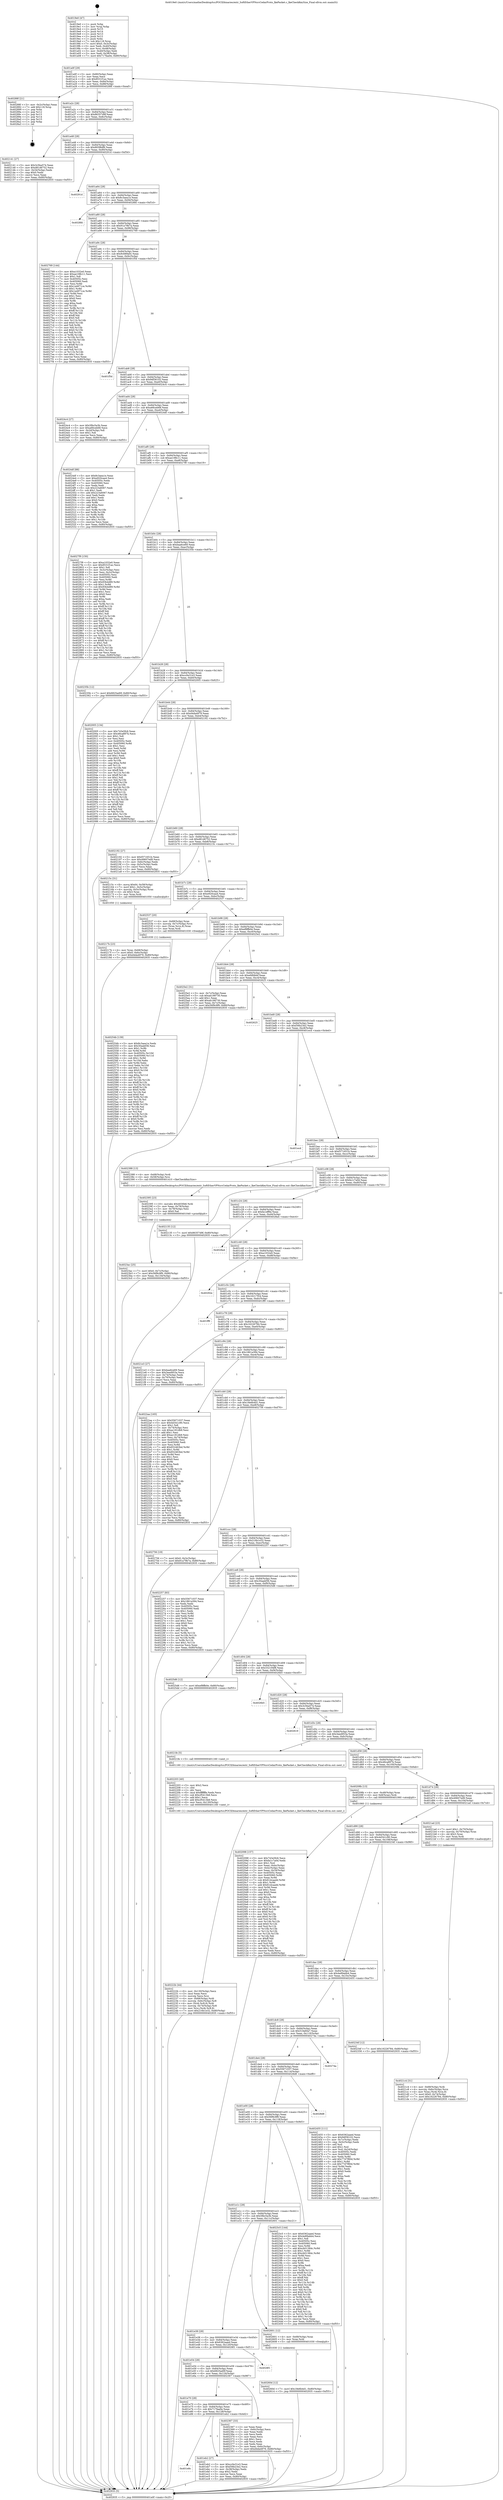 digraph "0x4019e0" {
  label = "0x4019e0 (/mnt/c/Users/mathe/Desktop/tcc/POCII/binaries/extr_SoftEtherVPNsrcCedarProto_IkePacket.c_IkeCheckKeySize_Final-ollvm.out::main(0))"
  labelloc = "t"
  node[shape=record]

  Entry [label="",width=0.3,height=0.3,shape=circle,fillcolor=black,style=filled]
  "0x401a0f" [label="{
     0x401a0f [29]\l
     | [instrs]\l
     &nbsp;&nbsp;0x401a0f \<+3\>: mov -0x80(%rbp),%eax\l
     &nbsp;&nbsp;0x401a12 \<+2\>: mov %eax,%ecx\l
     &nbsp;&nbsp;0x401a14 \<+6\>: sub $0x8531f1ac,%ecx\l
     &nbsp;&nbsp;0x401a1a \<+6\>: mov %eax,-0x84(%rbp)\l
     &nbsp;&nbsp;0x401a20 \<+6\>: mov %ecx,-0x88(%rbp)\l
     &nbsp;&nbsp;0x401a26 \<+6\>: je 000000000040288f \<main+0xeaf\>\l
  }"]
  "0x40288f" [label="{
     0x40288f [21]\l
     | [instrs]\l
     &nbsp;&nbsp;0x40288f \<+3\>: mov -0x2c(%rbp),%eax\l
     &nbsp;&nbsp;0x402892 \<+7\>: add $0x118,%rsp\l
     &nbsp;&nbsp;0x402899 \<+1\>: pop %rbx\l
     &nbsp;&nbsp;0x40289a \<+2\>: pop %r12\l
     &nbsp;&nbsp;0x40289c \<+2\>: pop %r13\l
     &nbsp;&nbsp;0x40289e \<+2\>: pop %r14\l
     &nbsp;&nbsp;0x4028a0 \<+2\>: pop %r15\l
     &nbsp;&nbsp;0x4028a2 \<+1\>: pop %rbp\l
     &nbsp;&nbsp;0x4028a3 \<+1\>: ret\l
  }"]
  "0x401a2c" [label="{
     0x401a2c [28]\l
     | [instrs]\l
     &nbsp;&nbsp;0x401a2c \<+5\>: jmp 0000000000401a31 \<main+0x51\>\l
     &nbsp;&nbsp;0x401a31 \<+6\>: mov -0x84(%rbp),%eax\l
     &nbsp;&nbsp;0x401a37 \<+5\>: sub $0x86357d9f,%eax\l
     &nbsp;&nbsp;0x401a3c \<+6\>: mov %eax,-0x8c(%rbp)\l
     &nbsp;&nbsp;0x401a42 \<+6\>: je 0000000000402141 \<main+0x761\>\l
  }"]
  Exit [label="",width=0.3,height=0.3,shape=circle,fillcolor=black,style=filled,peripheries=2]
  "0x402141" [label="{
     0x402141 [27]\l
     | [instrs]\l
     &nbsp;&nbsp;0x402141 \<+5\>: mov $0x3c5ba574,%eax\l
     &nbsp;&nbsp;0x402146 \<+5\>: mov $0xd81d6752,%ecx\l
     &nbsp;&nbsp;0x40214b \<+3\>: mov -0x34(%rbp),%edx\l
     &nbsp;&nbsp;0x40214e \<+3\>: cmp $0x0,%edx\l
     &nbsp;&nbsp;0x402151 \<+3\>: cmove %ecx,%eax\l
     &nbsp;&nbsp;0x402154 \<+3\>: mov %eax,-0x80(%rbp)\l
     &nbsp;&nbsp;0x402157 \<+5\>: jmp 0000000000402935 \<main+0xf55\>\l
  }"]
  "0x401a48" [label="{
     0x401a48 [28]\l
     | [instrs]\l
     &nbsp;&nbsp;0x401a48 \<+5\>: jmp 0000000000401a4d \<main+0x6d\>\l
     &nbsp;&nbsp;0x401a4d \<+6\>: mov -0x84(%rbp),%eax\l
     &nbsp;&nbsp;0x401a53 \<+5\>: sub $0x893f8df6,%eax\l
     &nbsp;&nbsp;0x401a58 \<+6\>: mov %eax,-0x90(%rbp)\l
     &nbsp;&nbsp;0x401a5e \<+6\>: je 000000000040291d \<main+0xf3d\>\l
  }"]
  "0x40260d" [label="{
     0x40260d [12]\l
     | [instrs]\l
     &nbsp;&nbsp;0x40260d \<+7\>: movl $0x18e6b4d1,-0x80(%rbp)\l
     &nbsp;&nbsp;0x402614 \<+5\>: jmp 0000000000402935 \<main+0xf55\>\l
  }"]
  "0x40291d" [label="{
     0x40291d\l
  }", style=dashed]
  "0x401a64" [label="{
     0x401a64 [28]\l
     | [instrs]\l
     &nbsp;&nbsp;0x401a64 \<+5\>: jmp 0000000000401a69 \<main+0x89\>\l
     &nbsp;&nbsp;0x401a69 \<+6\>: mov -0x84(%rbp),%eax\l
     &nbsp;&nbsp;0x401a6f \<+5\>: sub $0x8c3aea1e,%eax\l
     &nbsp;&nbsp;0x401a74 \<+6\>: mov %eax,-0x94(%rbp)\l
     &nbsp;&nbsp;0x401a7a \<+6\>: je 00000000004028fd \<main+0xf1d\>\l
  }"]
  "0x40254b" [label="{
     0x40254b [139]\l
     | [instrs]\l
     &nbsp;&nbsp;0x40254b \<+5\>: mov $0x8c3aea1e,%edx\l
     &nbsp;&nbsp;0x402550 \<+5\>: mov $0x30aabf36,%esi\l
     &nbsp;&nbsp;0x402555 \<+3\>: mov $0x1,%r8b\l
     &nbsp;&nbsp;0x402558 \<+3\>: xor %r9d,%r9d\l
     &nbsp;&nbsp;0x40255b \<+8\>: mov 0x40505c,%r10d\l
     &nbsp;&nbsp;0x402563 \<+8\>: mov 0x405060,%r11d\l
     &nbsp;&nbsp;0x40256b \<+4\>: sub $0x1,%r9d\l
     &nbsp;&nbsp;0x40256f \<+3\>: mov %r10d,%ebx\l
     &nbsp;&nbsp;0x402572 \<+3\>: add %r9d,%ebx\l
     &nbsp;&nbsp;0x402575 \<+4\>: imul %ebx,%r10d\l
     &nbsp;&nbsp;0x402579 \<+4\>: and $0x1,%r10d\l
     &nbsp;&nbsp;0x40257d \<+4\>: cmp $0x0,%r10d\l
     &nbsp;&nbsp;0x402581 \<+4\>: sete %r14b\l
     &nbsp;&nbsp;0x402585 \<+4\>: cmp $0xa,%r11d\l
     &nbsp;&nbsp;0x402589 \<+4\>: setl %r15b\l
     &nbsp;&nbsp;0x40258d \<+3\>: mov %r14b,%r12b\l
     &nbsp;&nbsp;0x402590 \<+4\>: xor $0xff,%r12b\l
     &nbsp;&nbsp;0x402594 \<+3\>: mov %r15b,%r13b\l
     &nbsp;&nbsp;0x402597 \<+4\>: xor $0xff,%r13b\l
     &nbsp;&nbsp;0x40259b \<+4\>: xor $0x0,%r8b\l
     &nbsp;&nbsp;0x40259f \<+3\>: mov %r12b,%al\l
     &nbsp;&nbsp;0x4025a2 \<+2\>: and $0x0,%al\l
     &nbsp;&nbsp;0x4025a4 \<+3\>: and %r8b,%r14b\l
     &nbsp;&nbsp;0x4025a7 \<+3\>: mov %r13b,%cl\l
     &nbsp;&nbsp;0x4025aa \<+3\>: and $0x0,%cl\l
     &nbsp;&nbsp;0x4025ad \<+3\>: and %r8b,%r15b\l
     &nbsp;&nbsp;0x4025b0 \<+3\>: or %r14b,%al\l
     &nbsp;&nbsp;0x4025b3 \<+3\>: or %r15b,%cl\l
     &nbsp;&nbsp;0x4025b6 \<+2\>: xor %cl,%al\l
     &nbsp;&nbsp;0x4025b8 \<+3\>: or %r13b,%r12b\l
     &nbsp;&nbsp;0x4025bb \<+4\>: xor $0xff,%r12b\l
     &nbsp;&nbsp;0x4025bf \<+4\>: or $0x0,%r8b\l
     &nbsp;&nbsp;0x4025c3 \<+3\>: and %r8b,%r12b\l
     &nbsp;&nbsp;0x4025c6 \<+3\>: or %r12b,%al\l
     &nbsp;&nbsp;0x4025c9 \<+2\>: test $0x1,%al\l
     &nbsp;&nbsp;0x4025cb \<+3\>: cmovne %esi,%edx\l
     &nbsp;&nbsp;0x4025ce \<+3\>: mov %edx,-0x80(%rbp)\l
     &nbsp;&nbsp;0x4025d1 \<+5\>: jmp 0000000000402935 \<main+0xf55\>\l
  }"]
  "0x4028fd" [label="{
     0x4028fd\l
  }", style=dashed]
  "0x401a80" [label="{
     0x401a80 [28]\l
     | [instrs]\l
     &nbsp;&nbsp;0x401a80 \<+5\>: jmp 0000000000401a85 \<main+0xa5\>\l
     &nbsp;&nbsp;0x401a85 \<+6\>: mov -0x84(%rbp),%eax\l
     &nbsp;&nbsp;0x401a8b \<+5\>: sub $0x91a79b7a,%eax\l
     &nbsp;&nbsp;0x401a90 \<+6\>: mov %eax,-0x98(%rbp)\l
     &nbsp;&nbsp;0x401a96 \<+6\>: je 0000000000402769 \<main+0xd89\>\l
  }"]
  "0x4023ac" [label="{
     0x4023ac [25]\l
     | [instrs]\l
     &nbsp;&nbsp;0x4023ac \<+7\>: movl $0x0,-0x7c(%rbp)\l
     &nbsp;&nbsp;0x4023b3 \<+7\>: movl $0x56f9c9f9,-0x80(%rbp)\l
     &nbsp;&nbsp;0x4023ba \<+6\>: mov %eax,-0x134(%rbp)\l
     &nbsp;&nbsp;0x4023c0 \<+5\>: jmp 0000000000402935 \<main+0xf55\>\l
  }"]
  "0x402769" [label="{
     0x402769 [144]\l
     | [instrs]\l
     &nbsp;&nbsp;0x402769 \<+5\>: mov $0xa1032e0,%eax\l
     &nbsp;&nbsp;0x40276e \<+5\>: mov $0xae198c11,%ecx\l
     &nbsp;&nbsp;0x402773 \<+2\>: mov $0x1,%dl\l
     &nbsp;&nbsp;0x402775 \<+7\>: mov 0x40505c,%esi\l
     &nbsp;&nbsp;0x40277c \<+7\>: mov 0x405060,%edi\l
     &nbsp;&nbsp;0x402783 \<+3\>: mov %esi,%r8d\l
     &nbsp;&nbsp;0x402786 \<+7\>: sub $0x1a4971ce,%r8d\l
     &nbsp;&nbsp;0x40278d \<+4\>: sub $0x1,%r8d\l
     &nbsp;&nbsp;0x402791 \<+7\>: add $0x1a4971ce,%r8d\l
     &nbsp;&nbsp;0x402798 \<+4\>: imul %r8d,%esi\l
     &nbsp;&nbsp;0x40279c \<+3\>: and $0x1,%esi\l
     &nbsp;&nbsp;0x40279f \<+3\>: cmp $0x0,%esi\l
     &nbsp;&nbsp;0x4027a2 \<+4\>: sete %r9b\l
     &nbsp;&nbsp;0x4027a6 \<+3\>: cmp $0xa,%edi\l
     &nbsp;&nbsp;0x4027a9 \<+4\>: setl %r10b\l
     &nbsp;&nbsp;0x4027ad \<+3\>: mov %r9b,%r11b\l
     &nbsp;&nbsp;0x4027b0 \<+4\>: xor $0xff,%r11b\l
     &nbsp;&nbsp;0x4027b4 \<+3\>: mov %r10b,%bl\l
     &nbsp;&nbsp;0x4027b7 \<+3\>: xor $0xff,%bl\l
     &nbsp;&nbsp;0x4027ba \<+3\>: xor $0x0,%dl\l
     &nbsp;&nbsp;0x4027bd \<+3\>: mov %r11b,%r14b\l
     &nbsp;&nbsp;0x4027c0 \<+4\>: and $0x0,%r14b\l
     &nbsp;&nbsp;0x4027c4 \<+3\>: and %dl,%r9b\l
     &nbsp;&nbsp;0x4027c7 \<+3\>: mov %bl,%r15b\l
     &nbsp;&nbsp;0x4027ca \<+4\>: and $0x0,%r15b\l
     &nbsp;&nbsp;0x4027ce \<+3\>: and %dl,%r10b\l
     &nbsp;&nbsp;0x4027d1 \<+3\>: or %r9b,%r14b\l
     &nbsp;&nbsp;0x4027d4 \<+3\>: or %r10b,%r15b\l
     &nbsp;&nbsp;0x4027d7 \<+3\>: xor %r15b,%r14b\l
     &nbsp;&nbsp;0x4027da \<+3\>: or %bl,%r11b\l
     &nbsp;&nbsp;0x4027dd \<+4\>: xor $0xff,%r11b\l
     &nbsp;&nbsp;0x4027e1 \<+3\>: or $0x0,%dl\l
     &nbsp;&nbsp;0x4027e4 \<+3\>: and %dl,%r11b\l
     &nbsp;&nbsp;0x4027e7 \<+3\>: or %r11b,%r14b\l
     &nbsp;&nbsp;0x4027ea \<+4\>: test $0x1,%r14b\l
     &nbsp;&nbsp;0x4027ee \<+3\>: cmovne %ecx,%eax\l
     &nbsp;&nbsp;0x4027f1 \<+3\>: mov %eax,-0x80(%rbp)\l
     &nbsp;&nbsp;0x4027f4 \<+5\>: jmp 0000000000402935 \<main+0xf55\>\l
  }"]
  "0x401a9c" [label="{
     0x401a9c [28]\l
     | [instrs]\l
     &nbsp;&nbsp;0x401a9c \<+5\>: jmp 0000000000401aa1 \<main+0xc1\>\l
     &nbsp;&nbsp;0x401aa1 \<+6\>: mov -0x84(%rbp),%eax\l
     &nbsp;&nbsp;0x401aa7 \<+5\>: sub $0x9c689a0c,%eax\l
     &nbsp;&nbsp;0x401aac \<+6\>: mov %eax,-0x9c(%rbp)\l
     &nbsp;&nbsp;0x401ab2 \<+6\>: je 0000000000401f5d \<main+0x57d\>\l
  }"]
  "0x402395" [label="{
     0x402395 [23]\l
     | [instrs]\l
     &nbsp;&nbsp;0x402395 \<+10\>: movabs $0x4030b6,%rdi\l
     &nbsp;&nbsp;0x40239f \<+3\>: mov %eax,-0x78(%rbp)\l
     &nbsp;&nbsp;0x4023a2 \<+3\>: mov -0x78(%rbp),%esi\l
     &nbsp;&nbsp;0x4023a5 \<+2\>: mov $0x0,%al\l
     &nbsp;&nbsp;0x4023a7 \<+5\>: call 0000000000401040 \<printf@plt\>\l
     | [calls]\l
     &nbsp;&nbsp;0x401040 \{1\} (unknown)\l
  }"]
  "0x401f5d" [label="{
     0x401f5d\l
  }", style=dashed]
  "0x401ab8" [label="{
     0x401ab8 [28]\l
     | [instrs]\l
     &nbsp;&nbsp;0x401ab8 \<+5\>: jmp 0000000000401abd \<main+0xdd\>\l
     &nbsp;&nbsp;0x401abd \<+6\>: mov -0x84(%rbp),%eax\l
     &nbsp;&nbsp;0x401ac3 \<+5\>: sub $0x9df36102,%eax\l
     &nbsp;&nbsp;0x401ac8 \<+6\>: mov %eax,-0xa0(%rbp)\l
     &nbsp;&nbsp;0x401ace \<+6\>: je 00000000004024c4 \<main+0xae4\>\l
  }"]
  "0x40222b" [label="{
     0x40222b [44]\l
     | [instrs]\l
     &nbsp;&nbsp;0x40222b \<+6\>: mov -0x130(%rbp),%ecx\l
     &nbsp;&nbsp;0x402231 \<+3\>: imul %eax,%ecx\l
     &nbsp;&nbsp;0x402234 \<+3\>: movslq %ecx,%rsi\l
     &nbsp;&nbsp;0x402237 \<+4\>: mov -0x68(%rbp),%rdi\l
     &nbsp;&nbsp;0x40223b \<+4\>: movslq -0x6c(%rbp),%r8\l
     &nbsp;&nbsp;0x40223f \<+4\>: mov (%rdi,%r8,8),%rdi\l
     &nbsp;&nbsp;0x402243 \<+4\>: movslq -0x74(%rbp),%r8\l
     &nbsp;&nbsp;0x402247 \<+4\>: mov %rsi,(%rdi,%r8,8)\l
     &nbsp;&nbsp;0x40224b \<+7\>: movl $0x216b1e32,-0x80(%rbp)\l
     &nbsp;&nbsp;0x402252 \<+5\>: jmp 0000000000402935 \<main+0xf55\>\l
  }"]
  "0x4024c4" [label="{
     0x4024c4 [27]\l
     | [instrs]\l
     &nbsp;&nbsp;0x4024c4 \<+5\>: mov $0x5fbc5a3b,%eax\l
     &nbsp;&nbsp;0x4024c9 \<+5\>: mov $0xa66ceb68,%ecx\l
     &nbsp;&nbsp;0x4024ce \<+3\>: mov -0x2d(%rbp),%dl\l
     &nbsp;&nbsp;0x4024d1 \<+3\>: test $0x1,%dl\l
     &nbsp;&nbsp;0x4024d4 \<+3\>: cmovne %ecx,%eax\l
     &nbsp;&nbsp;0x4024d7 \<+3\>: mov %eax,-0x80(%rbp)\l
     &nbsp;&nbsp;0x4024da \<+5\>: jmp 0000000000402935 \<main+0xf55\>\l
  }"]
  "0x401ad4" [label="{
     0x401ad4 [28]\l
     | [instrs]\l
     &nbsp;&nbsp;0x401ad4 \<+5\>: jmp 0000000000401ad9 \<main+0xf9\>\l
     &nbsp;&nbsp;0x401ad9 \<+6\>: mov -0x84(%rbp),%eax\l
     &nbsp;&nbsp;0x401adf \<+5\>: sub $0xa66ceb68,%eax\l
     &nbsp;&nbsp;0x401ae4 \<+6\>: mov %eax,-0xa4(%rbp)\l
     &nbsp;&nbsp;0x401aea \<+6\>: je 00000000004024df \<main+0xaff\>\l
  }"]
  "0x402203" [label="{
     0x402203 [40]\l
     | [instrs]\l
     &nbsp;&nbsp;0x402203 \<+5\>: mov $0x2,%ecx\l
     &nbsp;&nbsp;0x402208 \<+1\>: cltd\l
     &nbsp;&nbsp;0x402209 \<+2\>: idiv %ecx\l
     &nbsp;&nbsp;0x40220b \<+6\>: imul $0xfffffffe,%edx,%ecx\l
     &nbsp;&nbsp;0x402211 \<+6\>: sub $0xcf5413b8,%ecx\l
     &nbsp;&nbsp;0x402217 \<+3\>: add $0x1,%ecx\l
     &nbsp;&nbsp;0x40221a \<+6\>: add $0xcf5413b8,%ecx\l
     &nbsp;&nbsp;0x402220 \<+6\>: mov %ecx,-0x130(%rbp)\l
     &nbsp;&nbsp;0x402226 \<+5\>: call 0000000000401160 \<next_i\>\l
     | [calls]\l
     &nbsp;&nbsp;0x401160 \{1\} (/mnt/c/Users/mathe/Desktop/tcc/POCII/binaries/extr_SoftEtherVPNsrcCedarProto_IkePacket.c_IkeCheckKeySize_Final-ollvm.out::next_i)\l
  }"]
  "0x4024df" [label="{
     0x4024df [88]\l
     | [instrs]\l
     &nbsp;&nbsp;0x4024df \<+5\>: mov $0x8c3aea1e,%eax\l
     &nbsp;&nbsp;0x4024e4 \<+5\>: mov $0xe920caa4,%ecx\l
     &nbsp;&nbsp;0x4024e9 \<+7\>: mov 0x40505c,%edx\l
     &nbsp;&nbsp;0x4024f0 \<+7\>: mov 0x405060,%esi\l
     &nbsp;&nbsp;0x4024f7 \<+2\>: mov %edx,%edi\l
     &nbsp;&nbsp;0x4024f9 \<+6\>: sub $0x223a6067,%edi\l
     &nbsp;&nbsp;0x4024ff \<+3\>: sub $0x1,%edi\l
     &nbsp;&nbsp;0x402502 \<+6\>: add $0x223a6067,%edi\l
     &nbsp;&nbsp;0x402508 \<+3\>: imul %edi,%edx\l
     &nbsp;&nbsp;0x40250b \<+3\>: and $0x1,%edx\l
     &nbsp;&nbsp;0x40250e \<+3\>: cmp $0x0,%edx\l
     &nbsp;&nbsp;0x402511 \<+4\>: sete %r8b\l
     &nbsp;&nbsp;0x402515 \<+3\>: cmp $0xa,%esi\l
     &nbsp;&nbsp;0x402518 \<+4\>: setl %r9b\l
     &nbsp;&nbsp;0x40251c \<+3\>: mov %r8b,%r10b\l
     &nbsp;&nbsp;0x40251f \<+3\>: and %r9b,%r10b\l
     &nbsp;&nbsp;0x402522 \<+3\>: xor %r9b,%r8b\l
     &nbsp;&nbsp;0x402525 \<+3\>: or %r8b,%r10b\l
     &nbsp;&nbsp;0x402528 \<+4\>: test $0x1,%r10b\l
     &nbsp;&nbsp;0x40252c \<+3\>: cmovne %ecx,%eax\l
     &nbsp;&nbsp;0x40252f \<+3\>: mov %eax,-0x80(%rbp)\l
     &nbsp;&nbsp;0x402532 \<+5\>: jmp 0000000000402935 \<main+0xf55\>\l
  }"]
  "0x401af0" [label="{
     0x401af0 [28]\l
     | [instrs]\l
     &nbsp;&nbsp;0x401af0 \<+5\>: jmp 0000000000401af5 \<main+0x115\>\l
     &nbsp;&nbsp;0x401af5 \<+6\>: mov -0x84(%rbp),%eax\l
     &nbsp;&nbsp;0x401afb \<+5\>: sub $0xae198c11,%eax\l
     &nbsp;&nbsp;0x401b00 \<+6\>: mov %eax,-0xa8(%rbp)\l
     &nbsp;&nbsp;0x401b06 \<+6\>: je 00000000004027f9 \<main+0xe19\>\l
  }"]
  "0x4021c4" [label="{
     0x4021c4 [31]\l
     | [instrs]\l
     &nbsp;&nbsp;0x4021c4 \<+4\>: mov -0x68(%rbp),%rdi\l
     &nbsp;&nbsp;0x4021c8 \<+4\>: movslq -0x6c(%rbp),%rcx\l
     &nbsp;&nbsp;0x4021cc \<+4\>: mov %rax,(%rdi,%rcx,8)\l
     &nbsp;&nbsp;0x4021d0 \<+7\>: movl $0x0,-0x74(%rbp)\l
     &nbsp;&nbsp;0x4021d7 \<+7\>: movl $0x16226784,-0x80(%rbp)\l
     &nbsp;&nbsp;0x4021de \<+5\>: jmp 0000000000402935 \<main+0xf55\>\l
  }"]
  "0x4027f9" [label="{
     0x4027f9 [150]\l
     | [instrs]\l
     &nbsp;&nbsp;0x4027f9 \<+5\>: mov $0xa1032e0,%eax\l
     &nbsp;&nbsp;0x4027fe \<+5\>: mov $0x8531f1ac,%ecx\l
     &nbsp;&nbsp;0x402803 \<+2\>: mov $0x1,%dl\l
     &nbsp;&nbsp;0x402805 \<+3\>: mov -0x3c(%rbp),%esi\l
     &nbsp;&nbsp;0x402808 \<+3\>: mov %esi,-0x2c(%rbp)\l
     &nbsp;&nbsp;0x40280b \<+7\>: mov 0x40505c,%esi\l
     &nbsp;&nbsp;0x402812 \<+7\>: mov 0x405060,%edi\l
     &nbsp;&nbsp;0x402819 \<+3\>: mov %esi,%r8d\l
     &nbsp;&nbsp;0x40281c \<+7\>: add $0x93b4d89,%r8d\l
     &nbsp;&nbsp;0x402823 \<+4\>: sub $0x1,%r8d\l
     &nbsp;&nbsp;0x402827 \<+7\>: sub $0x93b4d89,%r8d\l
     &nbsp;&nbsp;0x40282e \<+4\>: imul %r8d,%esi\l
     &nbsp;&nbsp;0x402832 \<+3\>: and $0x1,%esi\l
     &nbsp;&nbsp;0x402835 \<+3\>: cmp $0x0,%esi\l
     &nbsp;&nbsp;0x402838 \<+4\>: sete %r9b\l
     &nbsp;&nbsp;0x40283c \<+3\>: cmp $0xa,%edi\l
     &nbsp;&nbsp;0x40283f \<+4\>: setl %r10b\l
     &nbsp;&nbsp;0x402843 \<+3\>: mov %r9b,%r11b\l
     &nbsp;&nbsp;0x402846 \<+4\>: xor $0xff,%r11b\l
     &nbsp;&nbsp;0x40284a \<+3\>: mov %r10b,%bl\l
     &nbsp;&nbsp;0x40284d \<+3\>: xor $0xff,%bl\l
     &nbsp;&nbsp;0x402850 \<+3\>: xor $0x1,%dl\l
     &nbsp;&nbsp;0x402853 \<+3\>: mov %r11b,%r14b\l
     &nbsp;&nbsp;0x402856 \<+4\>: and $0xff,%r14b\l
     &nbsp;&nbsp;0x40285a \<+3\>: and %dl,%r9b\l
     &nbsp;&nbsp;0x40285d \<+3\>: mov %bl,%r15b\l
     &nbsp;&nbsp;0x402860 \<+4\>: and $0xff,%r15b\l
     &nbsp;&nbsp;0x402864 \<+3\>: and %dl,%r10b\l
     &nbsp;&nbsp;0x402867 \<+3\>: or %r9b,%r14b\l
     &nbsp;&nbsp;0x40286a \<+3\>: or %r10b,%r15b\l
     &nbsp;&nbsp;0x40286d \<+3\>: xor %r15b,%r14b\l
     &nbsp;&nbsp;0x402870 \<+3\>: or %bl,%r11b\l
     &nbsp;&nbsp;0x402873 \<+4\>: xor $0xff,%r11b\l
     &nbsp;&nbsp;0x402877 \<+3\>: or $0x1,%dl\l
     &nbsp;&nbsp;0x40287a \<+3\>: and %dl,%r11b\l
     &nbsp;&nbsp;0x40287d \<+3\>: or %r11b,%r14b\l
     &nbsp;&nbsp;0x402880 \<+4\>: test $0x1,%r14b\l
     &nbsp;&nbsp;0x402884 \<+3\>: cmovne %ecx,%eax\l
     &nbsp;&nbsp;0x402887 \<+3\>: mov %eax,-0x80(%rbp)\l
     &nbsp;&nbsp;0x40288a \<+5\>: jmp 0000000000402935 \<main+0xf55\>\l
  }"]
  "0x401b0c" [label="{
     0x401b0c [28]\l
     | [instrs]\l
     &nbsp;&nbsp;0x401b0c \<+5\>: jmp 0000000000401b11 \<main+0x131\>\l
     &nbsp;&nbsp;0x401b11 \<+6\>: mov -0x84(%rbp),%eax\l
     &nbsp;&nbsp;0x401b17 \<+5\>: sub $0xbaa6ce69,%eax\l
     &nbsp;&nbsp;0x401b1c \<+6\>: mov %eax,-0xac(%rbp)\l
     &nbsp;&nbsp;0x401b22 \<+6\>: je 000000000040235b \<main+0x97b\>\l
  }"]
  "0x40217b" [label="{
     0x40217b [23]\l
     | [instrs]\l
     &nbsp;&nbsp;0x40217b \<+4\>: mov %rax,-0x68(%rbp)\l
     &nbsp;&nbsp;0x40217f \<+7\>: movl $0x0,-0x6c(%rbp)\l
     &nbsp;&nbsp;0x402186 \<+7\>: movl $0xd4da4979,-0x80(%rbp)\l
     &nbsp;&nbsp;0x40218d \<+5\>: jmp 0000000000402935 \<main+0xf55\>\l
  }"]
  "0x40235b" [label="{
     0x40235b [12]\l
     | [instrs]\l
     &nbsp;&nbsp;0x40235b \<+7\>: movl $0x6825ad0f,-0x80(%rbp)\l
     &nbsp;&nbsp;0x402362 \<+5\>: jmp 0000000000402935 \<main+0xf55\>\l
  }"]
  "0x401b28" [label="{
     0x401b28 [28]\l
     | [instrs]\l
     &nbsp;&nbsp;0x401b28 \<+5\>: jmp 0000000000401b2d \<main+0x14d\>\l
     &nbsp;&nbsp;0x401b2d \<+6\>: mov -0x84(%rbp),%eax\l
     &nbsp;&nbsp;0x401b33 \<+5\>: sub $0xcc0e31e3,%eax\l
     &nbsp;&nbsp;0x401b38 \<+6\>: mov %eax,-0xb0(%rbp)\l
     &nbsp;&nbsp;0x401b3e \<+6\>: je 0000000000402005 \<main+0x625\>\l
  }"]
  "0x402098" [label="{
     0x402098 [157]\l
     | [instrs]\l
     &nbsp;&nbsp;0x402098 \<+5\>: mov $0x743e5fc6,%ecx\l
     &nbsp;&nbsp;0x40209d \<+5\>: mov $0xfa1c7a0d,%edx\l
     &nbsp;&nbsp;0x4020a2 \<+3\>: mov $0x1,%sil\l
     &nbsp;&nbsp;0x4020a5 \<+3\>: mov %eax,-0x4c(%rbp)\l
     &nbsp;&nbsp;0x4020a8 \<+3\>: mov -0x4c(%rbp),%eax\l
     &nbsp;&nbsp;0x4020ab \<+3\>: mov %eax,-0x34(%rbp)\l
     &nbsp;&nbsp;0x4020ae \<+7\>: mov 0x40505c,%eax\l
     &nbsp;&nbsp;0x4020b5 \<+8\>: mov 0x405060,%r8d\l
     &nbsp;&nbsp;0x4020bd \<+3\>: mov %eax,%r9d\l
     &nbsp;&nbsp;0x4020c0 \<+7\>: sub $0x61dcaadd,%r9d\l
     &nbsp;&nbsp;0x4020c7 \<+4\>: sub $0x1,%r9d\l
     &nbsp;&nbsp;0x4020cb \<+7\>: add $0x61dcaadd,%r9d\l
     &nbsp;&nbsp;0x4020d2 \<+4\>: imul %r9d,%eax\l
     &nbsp;&nbsp;0x4020d6 \<+3\>: and $0x1,%eax\l
     &nbsp;&nbsp;0x4020d9 \<+3\>: cmp $0x0,%eax\l
     &nbsp;&nbsp;0x4020dc \<+4\>: sete %r10b\l
     &nbsp;&nbsp;0x4020e0 \<+4\>: cmp $0xa,%r8d\l
     &nbsp;&nbsp;0x4020e4 \<+4\>: setl %r11b\l
     &nbsp;&nbsp;0x4020e8 \<+3\>: mov %r10b,%bl\l
     &nbsp;&nbsp;0x4020eb \<+3\>: xor $0xff,%bl\l
     &nbsp;&nbsp;0x4020ee \<+3\>: mov %r11b,%r14b\l
     &nbsp;&nbsp;0x4020f1 \<+4\>: xor $0xff,%r14b\l
     &nbsp;&nbsp;0x4020f5 \<+4\>: xor $0x0,%sil\l
     &nbsp;&nbsp;0x4020f9 \<+3\>: mov %bl,%r15b\l
     &nbsp;&nbsp;0x4020fc \<+4\>: and $0x0,%r15b\l
     &nbsp;&nbsp;0x402100 \<+3\>: and %sil,%r10b\l
     &nbsp;&nbsp;0x402103 \<+3\>: mov %r14b,%r12b\l
     &nbsp;&nbsp;0x402106 \<+4\>: and $0x0,%r12b\l
     &nbsp;&nbsp;0x40210a \<+3\>: and %sil,%r11b\l
     &nbsp;&nbsp;0x40210d \<+3\>: or %r10b,%r15b\l
     &nbsp;&nbsp;0x402110 \<+3\>: or %r11b,%r12b\l
     &nbsp;&nbsp;0x402113 \<+3\>: xor %r12b,%r15b\l
     &nbsp;&nbsp;0x402116 \<+3\>: or %r14b,%bl\l
     &nbsp;&nbsp;0x402119 \<+3\>: xor $0xff,%bl\l
     &nbsp;&nbsp;0x40211c \<+4\>: or $0x0,%sil\l
     &nbsp;&nbsp;0x402120 \<+3\>: and %sil,%bl\l
     &nbsp;&nbsp;0x402123 \<+3\>: or %bl,%r15b\l
     &nbsp;&nbsp;0x402126 \<+4\>: test $0x1,%r15b\l
     &nbsp;&nbsp;0x40212a \<+3\>: cmovne %edx,%ecx\l
     &nbsp;&nbsp;0x40212d \<+3\>: mov %ecx,-0x80(%rbp)\l
     &nbsp;&nbsp;0x402130 \<+5\>: jmp 0000000000402935 \<main+0xf55\>\l
  }"]
  "0x402005" [label="{
     0x402005 [134]\l
     | [instrs]\l
     &nbsp;&nbsp;0x402005 \<+5\>: mov $0x743e5fc6,%eax\l
     &nbsp;&nbsp;0x40200a \<+5\>: mov $0x48ca897b,%ecx\l
     &nbsp;&nbsp;0x40200f \<+2\>: mov $0x1,%dl\l
     &nbsp;&nbsp;0x402011 \<+2\>: xor %esi,%esi\l
     &nbsp;&nbsp;0x402013 \<+7\>: mov 0x40505c,%edi\l
     &nbsp;&nbsp;0x40201a \<+8\>: mov 0x405060,%r8d\l
     &nbsp;&nbsp;0x402022 \<+3\>: sub $0x1,%esi\l
     &nbsp;&nbsp;0x402025 \<+3\>: mov %edi,%r9d\l
     &nbsp;&nbsp;0x402028 \<+3\>: add %esi,%r9d\l
     &nbsp;&nbsp;0x40202b \<+4\>: imul %r9d,%edi\l
     &nbsp;&nbsp;0x40202f \<+3\>: and $0x1,%edi\l
     &nbsp;&nbsp;0x402032 \<+3\>: cmp $0x0,%edi\l
     &nbsp;&nbsp;0x402035 \<+4\>: sete %r10b\l
     &nbsp;&nbsp;0x402039 \<+4\>: cmp $0xa,%r8d\l
     &nbsp;&nbsp;0x40203d \<+4\>: setl %r11b\l
     &nbsp;&nbsp;0x402041 \<+3\>: mov %r10b,%bl\l
     &nbsp;&nbsp;0x402044 \<+3\>: xor $0xff,%bl\l
     &nbsp;&nbsp;0x402047 \<+3\>: mov %r11b,%r14b\l
     &nbsp;&nbsp;0x40204a \<+4\>: xor $0xff,%r14b\l
     &nbsp;&nbsp;0x40204e \<+3\>: xor $0x1,%dl\l
     &nbsp;&nbsp;0x402051 \<+3\>: mov %bl,%r15b\l
     &nbsp;&nbsp;0x402054 \<+4\>: and $0xff,%r15b\l
     &nbsp;&nbsp;0x402058 \<+3\>: and %dl,%r10b\l
     &nbsp;&nbsp;0x40205b \<+3\>: mov %r14b,%r12b\l
     &nbsp;&nbsp;0x40205e \<+4\>: and $0xff,%r12b\l
     &nbsp;&nbsp;0x402062 \<+3\>: and %dl,%r11b\l
     &nbsp;&nbsp;0x402065 \<+3\>: or %r10b,%r15b\l
     &nbsp;&nbsp;0x402068 \<+3\>: or %r11b,%r12b\l
     &nbsp;&nbsp;0x40206b \<+3\>: xor %r12b,%r15b\l
     &nbsp;&nbsp;0x40206e \<+3\>: or %r14b,%bl\l
     &nbsp;&nbsp;0x402071 \<+3\>: xor $0xff,%bl\l
     &nbsp;&nbsp;0x402074 \<+3\>: or $0x1,%dl\l
     &nbsp;&nbsp;0x402077 \<+2\>: and %dl,%bl\l
     &nbsp;&nbsp;0x402079 \<+3\>: or %bl,%r15b\l
     &nbsp;&nbsp;0x40207c \<+4\>: test $0x1,%r15b\l
     &nbsp;&nbsp;0x402080 \<+3\>: cmovne %ecx,%eax\l
     &nbsp;&nbsp;0x402083 \<+3\>: mov %eax,-0x80(%rbp)\l
     &nbsp;&nbsp;0x402086 \<+5\>: jmp 0000000000402935 \<main+0xf55\>\l
  }"]
  "0x401b44" [label="{
     0x401b44 [28]\l
     | [instrs]\l
     &nbsp;&nbsp;0x401b44 \<+5\>: jmp 0000000000401b49 \<main+0x169\>\l
     &nbsp;&nbsp;0x401b49 \<+6\>: mov -0x84(%rbp),%eax\l
     &nbsp;&nbsp;0x401b4f \<+5\>: sub $0xd4da4979,%eax\l
     &nbsp;&nbsp;0x401b54 \<+6\>: mov %eax,-0xb4(%rbp)\l
     &nbsp;&nbsp;0x401b5a \<+6\>: je 0000000000402192 \<main+0x7b2\>\l
  }"]
  "0x4019e0" [label="{
     0x4019e0 [47]\l
     | [instrs]\l
     &nbsp;&nbsp;0x4019e0 \<+1\>: push %rbp\l
     &nbsp;&nbsp;0x4019e1 \<+3\>: mov %rsp,%rbp\l
     &nbsp;&nbsp;0x4019e4 \<+2\>: push %r15\l
     &nbsp;&nbsp;0x4019e6 \<+2\>: push %r14\l
     &nbsp;&nbsp;0x4019e8 \<+2\>: push %r13\l
     &nbsp;&nbsp;0x4019ea \<+2\>: push %r12\l
     &nbsp;&nbsp;0x4019ec \<+1\>: push %rbx\l
     &nbsp;&nbsp;0x4019ed \<+7\>: sub $0x118,%rsp\l
     &nbsp;&nbsp;0x4019f4 \<+7\>: movl $0x0,-0x3c(%rbp)\l
     &nbsp;&nbsp;0x4019fb \<+3\>: mov %edi,-0x40(%rbp)\l
     &nbsp;&nbsp;0x4019fe \<+4\>: mov %rsi,-0x48(%rbp)\l
     &nbsp;&nbsp;0x401a02 \<+3\>: mov -0x40(%rbp),%edi\l
     &nbsp;&nbsp;0x401a05 \<+3\>: mov %edi,-0x38(%rbp)\l
     &nbsp;&nbsp;0x401a08 \<+7\>: movl $0x717faa0e,-0x80(%rbp)\l
  }"]
  "0x402192" [label="{
     0x402192 [27]\l
     | [instrs]\l
     &nbsp;&nbsp;0x402192 \<+5\>: mov $0xf371651b,%eax\l
     &nbsp;&nbsp;0x402197 \<+5\>: mov $0x49607ed9,%ecx\l
     &nbsp;&nbsp;0x40219c \<+3\>: mov -0x6c(%rbp),%edx\l
     &nbsp;&nbsp;0x40219f \<+3\>: cmp -0x5c(%rbp),%edx\l
     &nbsp;&nbsp;0x4021a2 \<+3\>: cmovl %ecx,%eax\l
     &nbsp;&nbsp;0x4021a5 \<+3\>: mov %eax,-0x80(%rbp)\l
     &nbsp;&nbsp;0x4021a8 \<+5\>: jmp 0000000000402935 \<main+0xf55\>\l
  }"]
  "0x401b60" [label="{
     0x401b60 [28]\l
     | [instrs]\l
     &nbsp;&nbsp;0x401b60 \<+5\>: jmp 0000000000401b65 \<main+0x185\>\l
     &nbsp;&nbsp;0x401b65 \<+6\>: mov -0x84(%rbp),%eax\l
     &nbsp;&nbsp;0x401b6b \<+5\>: sub $0xd81d6752,%eax\l
     &nbsp;&nbsp;0x401b70 \<+6\>: mov %eax,-0xb8(%rbp)\l
     &nbsp;&nbsp;0x401b76 \<+6\>: je 000000000040215c \<main+0x77c\>\l
  }"]
  "0x402935" [label="{
     0x402935 [5]\l
     | [instrs]\l
     &nbsp;&nbsp;0x402935 \<+5\>: jmp 0000000000401a0f \<main+0x2f\>\l
  }"]
  "0x40215c" [label="{
     0x40215c [31]\l
     | [instrs]\l
     &nbsp;&nbsp;0x40215c \<+8\>: movq $0x64,-0x58(%rbp)\l
     &nbsp;&nbsp;0x402164 \<+7\>: movl $0x1,-0x5c(%rbp)\l
     &nbsp;&nbsp;0x40216b \<+4\>: movslq -0x5c(%rbp),%rax\l
     &nbsp;&nbsp;0x40216f \<+4\>: shl $0x3,%rax\l
     &nbsp;&nbsp;0x402173 \<+3\>: mov %rax,%rdi\l
     &nbsp;&nbsp;0x402176 \<+5\>: call 0000000000401050 \<malloc@plt\>\l
     | [calls]\l
     &nbsp;&nbsp;0x401050 \{1\} (unknown)\l
  }"]
  "0x401b7c" [label="{
     0x401b7c [28]\l
     | [instrs]\l
     &nbsp;&nbsp;0x401b7c \<+5\>: jmp 0000000000401b81 \<main+0x1a1\>\l
     &nbsp;&nbsp;0x401b81 \<+6\>: mov -0x84(%rbp),%eax\l
     &nbsp;&nbsp;0x401b87 \<+5\>: sub $0xe920caa4,%eax\l
     &nbsp;&nbsp;0x401b8c \<+6\>: mov %eax,-0xbc(%rbp)\l
     &nbsp;&nbsp;0x401b92 \<+6\>: je 0000000000402537 \<main+0xb57\>\l
  }"]
  "0x401e8c" [label="{
     0x401e8c\l
  }", style=dashed]
  "0x402537" [label="{
     0x402537 [20]\l
     | [instrs]\l
     &nbsp;&nbsp;0x402537 \<+4\>: mov -0x68(%rbp),%rax\l
     &nbsp;&nbsp;0x40253b \<+4\>: movslq -0x7c(%rbp),%rcx\l
     &nbsp;&nbsp;0x40253f \<+4\>: mov (%rax,%rcx,8),%rax\l
     &nbsp;&nbsp;0x402543 \<+3\>: mov %rax,%rdi\l
     &nbsp;&nbsp;0x402546 \<+5\>: call 0000000000401030 \<free@plt\>\l
     | [calls]\l
     &nbsp;&nbsp;0x401030 \{1\} (unknown)\l
  }"]
  "0x401b98" [label="{
     0x401b98 [28]\l
     | [instrs]\l
     &nbsp;&nbsp;0x401b98 \<+5\>: jmp 0000000000401b9d \<main+0x1bd\>\l
     &nbsp;&nbsp;0x401b9d \<+6\>: mov -0x84(%rbp),%eax\l
     &nbsp;&nbsp;0x401ba3 \<+5\>: sub $0xef8ffb0e,%eax\l
     &nbsp;&nbsp;0x401ba8 \<+6\>: mov %eax,-0xc0(%rbp)\l
     &nbsp;&nbsp;0x401bae \<+6\>: je 00000000004025e2 \<main+0xc02\>\l
  }"]
  "0x401eb2" [label="{
     0x401eb2 [27]\l
     | [instrs]\l
     &nbsp;&nbsp;0x401eb2 \<+5\>: mov $0xcc0e31e3,%eax\l
     &nbsp;&nbsp;0x401eb7 \<+5\>: mov $0xf36b23e2,%ecx\l
     &nbsp;&nbsp;0x401ebc \<+3\>: mov -0x38(%rbp),%edx\l
     &nbsp;&nbsp;0x401ebf \<+3\>: cmp $0x2,%edx\l
     &nbsp;&nbsp;0x401ec2 \<+3\>: cmovne %ecx,%eax\l
     &nbsp;&nbsp;0x401ec5 \<+3\>: mov %eax,-0x80(%rbp)\l
     &nbsp;&nbsp;0x401ec8 \<+5\>: jmp 0000000000402935 \<main+0xf55\>\l
  }"]
  "0x4025e2" [label="{
     0x4025e2 [31]\l
     | [instrs]\l
     &nbsp;&nbsp;0x4025e2 \<+3\>: mov -0x7c(%rbp),%eax\l
     &nbsp;&nbsp;0x4025e5 \<+5\>: sub $0xab188730,%eax\l
     &nbsp;&nbsp;0x4025ea \<+3\>: add $0x1,%eax\l
     &nbsp;&nbsp;0x4025ed \<+5\>: add $0xab188730,%eax\l
     &nbsp;&nbsp;0x4025f2 \<+3\>: mov %eax,-0x7c(%rbp)\l
     &nbsp;&nbsp;0x4025f5 \<+7\>: movl $0x56f9c9f9,-0x80(%rbp)\l
     &nbsp;&nbsp;0x4025fc \<+5\>: jmp 0000000000402935 \<main+0xf55\>\l
  }"]
  "0x401bb4" [label="{
     0x401bb4 [28]\l
     | [instrs]\l
     &nbsp;&nbsp;0x401bb4 \<+5\>: jmp 0000000000401bb9 \<main+0x1d9\>\l
     &nbsp;&nbsp;0x401bb9 \<+6\>: mov -0x84(%rbp),%eax\l
     &nbsp;&nbsp;0x401bbf \<+5\>: sub $0xefdfdbbf,%eax\l
     &nbsp;&nbsp;0x401bc4 \<+6\>: mov %eax,-0xc4(%rbp)\l
     &nbsp;&nbsp;0x401bca \<+6\>: je 0000000000402625 \<main+0xc45\>\l
  }"]
  "0x401e70" [label="{
     0x401e70 [28]\l
     | [instrs]\l
     &nbsp;&nbsp;0x401e70 \<+5\>: jmp 0000000000401e75 \<main+0x495\>\l
     &nbsp;&nbsp;0x401e75 \<+6\>: mov -0x84(%rbp),%eax\l
     &nbsp;&nbsp;0x401e7b \<+5\>: sub $0x717faa0e,%eax\l
     &nbsp;&nbsp;0x401e80 \<+6\>: mov %eax,-0x128(%rbp)\l
     &nbsp;&nbsp;0x401e86 \<+6\>: je 0000000000401eb2 \<main+0x4d2\>\l
  }"]
  "0x402625" [label="{
     0x402625\l
  }", style=dashed]
  "0x401bd0" [label="{
     0x401bd0 [28]\l
     | [instrs]\l
     &nbsp;&nbsp;0x401bd0 \<+5\>: jmp 0000000000401bd5 \<main+0x1f5\>\l
     &nbsp;&nbsp;0x401bd5 \<+6\>: mov -0x84(%rbp),%eax\l
     &nbsp;&nbsp;0x401bdb \<+5\>: sub $0xf36b23e2,%eax\l
     &nbsp;&nbsp;0x401be0 \<+6\>: mov %eax,-0xc8(%rbp)\l
     &nbsp;&nbsp;0x401be6 \<+6\>: je 0000000000401ecd \<main+0x4ed\>\l
  }"]
  "0x402367" [label="{
     0x402367 [33]\l
     | [instrs]\l
     &nbsp;&nbsp;0x402367 \<+2\>: xor %eax,%eax\l
     &nbsp;&nbsp;0x402369 \<+3\>: mov -0x6c(%rbp),%ecx\l
     &nbsp;&nbsp;0x40236c \<+2\>: mov %eax,%edx\l
     &nbsp;&nbsp;0x40236e \<+2\>: sub %ecx,%edx\l
     &nbsp;&nbsp;0x402370 \<+2\>: mov %eax,%ecx\l
     &nbsp;&nbsp;0x402372 \<+3\>: sub $0x1,%ecx\l
     &nbsp;&nbsp;0x402375 \<+2\>: add %ecx,%edx\l
     &nbsp;&nbsp;0x402377 \<+2\>: sub %edx,%eax\l
     &nbsp;&nbsp;0x402379 \<+3\>: mov %eax,-0x6c(%rbp)\l
     &nbsp;&nbsp;0x40237c \<+7\>: movl $0xd4da4979,-0x80(%rbp)\l
     &nbsp;&nbsp;0x402383 \<+5\>: jmp 0000000000402935 \<main+0xf55\>\l
  }"]
  "0x401ecd" [label="{
     0x401ecd\l
  }", style=dashed]
  "0x401bec" [label="{
     0x401bec [28]\l
     | [instrs]\l
     &nbsp;&nbsp;0x401bec \<+5\>: jmp 0000000000401bf1 \<main+0x211\>\l
     &nbsp;&nbsp;0x401bf1 \<+6\>: mov -0x84(%rbp),%eax\l
     &nbsp;&nbsp;0x401bf7 \<+5\>: sub $0xf371651b,%eax\l
     &nbsp;&nbsp;0x401bfc \<+6\>: mov %eax,-0xcc(%rbp)\l
     &nbsp;&nbsp;0x401c02 \<+6\>: je 0000000000402388 \<main+0x9a8\>\l
  }"]
  "0x401e54" [label="{
     0x401e54 [28]\l
     | [instrs]\l
     &nbsp;&nbsp;0x401e54 \<+5\>: jmp 0000000000401e59 \<main+0x479\>\l
     &nbsp;&nbsp;0x401e59 \<+6\>: mov -0x84(%rbp),%eax\l
     &nbsp;&nbsp;0x401e5f \<+5\>: sub $0x6825ad0f,%eax\l
     &nbsp;&nbsp;0x401e64 \<+6\>: mov %eax,-0x124(%rbp)\l
     &nbsp;&nbsp;0x401e6a \<+6\>: je 0000000000402367 \<main+0x987\>\l
  }"]
  "0x402388" [label="{
     0x402388 [13]\l
     | [instrs]\l
     &nbsp;&nbsp;0x402388 \<+4\>: mov -0x68(%rbp),%rdi\l
     &nbsp;&nbsp;0x40238c \<+4\>: mov -0x58(%rbp),%rsi\l
     &nbsp;&nbsp;0x402390 \<+5\>: call 0000000000401410 \<IkeCheckKeySize\>\l
     | [calls]\l
     &nbsp;&nbsp;0x401410 \{1\} (/mnt/c/Users/mathe/Desktop/tcc/POCII/binaries/extr_SoftEtherVPNsrcCedarProto_IkePacket.c_IkeCheckKeySize_Final-ollvm.out::IkeCheckKeySize)\l
  }"]
  "0x401c08" [label="{
     0x401c08 [28]\l
     | [instrs]\l
     &nbsp;&nbsp;0x401c08 \<+5\>: jmp 0000000000401c0d \<main+0x22d\>\l
     &nbsp;&nbsp;0x401c0d \<+6\>: mov -0x84(%rbp),%eax\l
     &nbsp;&nbsp;0x401c13 \<+5\>: sub $0xfa1c7a0d,%eax\l
     &nbsp;&nbsp;0x401c18 \<+6\>: mov %eax,-0xd0(%rbp)\l
     &nbsp;&nbsp;0x401c1e \<+6\>: je 0000000000402135 \<main+0x755\>\l
  }"]
  "0x4028f1" [label="{
     0x4028f1\l
  }", style=dashed]
  "0x402135" [label="{
     0x402135 [12]\l
     | [instrs]\l
     &nbsp;&nbsp;0x402135 \<+7\>: movl $0x86357d9f,-0x80(%rbp)\l
     &nbsp;&nbsp;0x40213c \<+5\>: jmp 0000000000402935 \<main+0xf55\>\l
  }"]
  "0x401c24" [label="{
     0x401c24 [28]\l
     | [instrs]\l
     &nbsp;&nbsp;0x401c24 \<+5\>: jmp 0000000000401c29 \<main+0x249\>\l
     &nbsp;&nbsp;0x401c29 \<+6\>: mov -0x84(%rbp),%eax\l
     &nbsp;&nbsp;0x401c2f \<+5\>: sub $0xfa1eff9e,%eax\l
     &nbsp;&nbsp;0x401c34 \<+6\>: mov %eax,-0xd4(%rbp)\l
     &nbsp;&nbsp;0x401c3a \<+6\>: je 00000000004028a4 \<main+0xec4\>\l
  }"]
  "0x401e38" [label="{
     0x401e38 [28]\l
     | [instrs]\l
     &nbsp;&nbsp;0x401e38 \<+5\>: jmp 0000000000401e3d \<main+0x45d\>\l
     &nbsp;&nbsp;0x401e3d \<+6\>: mov -0x84(%rbp),%eax\l
     &nbsp;&nbsp;0x401e43 \<+5\>: sub $0x6362aaed,%eax\l
     &nbsp;&nbsp;0x401e48 \<+6\>: mov %eax,-0x120(%rbp)\l
     &nbsp;&nbsp;0x401e4e \<+6\>: je 00000000004028f1 \<main+0xf11\>\l
  }"]
  "0x4028a4" [label="{
     0x4028a4\l
  }", style=dashed]
  "0x401c40" [label="{
     0x401c40 [28]\l
     | [instrs]\l
     &nbsp;&nbsp;0x401c40 \<+5\>: jmp 0000000000401c45 \<main+0x265\>\l
     &nbsp;&nbsp;0x401c45 \<+6\>: mov -0x84(%rbp),%eax\l
     &nbsp;&nbsp;0x401c4b \<+5\>: sub $0xa1032e0,%eax\l
     &nbsp;&nbsp;0x401c50 \<+6\>: mov %eax,-0xd8(%rbp)\l
     &nbsp;&nbsp;0x401c56 \<+6\>: je 000000000040292e \<main+0xf4e\>\l
  }"]
  "0x402601" [label="{
     0x402601 [12]\l
     | [instrs]\l
     &nbsp;&nbsp;0x402601 \<+4\>: mov -0x68(%rbp),%rax\l
     &nbsp;&nbsp;0x402605 \<+3\>: mov %rax,%rdi\l
     &nbsp;&nbsp;0x402608 \<+5\>: call 0000000000401030 \<free@plt\>\l
     | [calls]\l
     &nbsp;&nbsp;0x401030 \{1\} (unknown)\l
  }"]
  "0x40292e" [label="{
     0x40292e\l
  }", style=dashed]
  "0x401c5c" [label="{
     0x401c5c [28]\l
     | [instrs]\l
     &nbsp;&nbsp;0x401c5c \<+5\>: jmp 0000000000401c61 \<main+0x281\>\l
     &nbsp;&nbsp;0x401c61 \<+6\>: mov -0x84(%rbp),%eax\l
     &nbsp;&nbsp;0x401c67 \<+5\>: sub $0x16217f24,%eax\l
     &nbsp;&nbsp;0x401c6c \<+6\>: mov %eax,-0xdc(%rbp)\l
     &nbsp;&nbsp;0x401c72 \<+6\>: je 0000000000401ff9 \<main+0x619\>\l
  }"]
  "0x401e1c" [label="{
     0x401e1c [28]\l
     | [instrs]\l
     &nbsp;&nbsp;0x401e1c \<+5\>: jmp 0000000000401e21 \<main+0x441\>\l
     &nbsp;&nbsp;0x401e21 \<+6\>: mov -0x84(%rbp),%eax\l
     &nbsp;&nbsp;0x401e27 \<+5\>: sub $0x5fbc5a3b,%eax\l
     &nbsp;&nbsp;0x401e2c \<+6\>: mov %eax,-0x11c(%rbp)\l
     &nbsp;&nbsp;0x401e32 \<+6\>: je 0000000000402601 \<main+0xc21\>\l
  }"]
  "0x401ff9" [label="{
     0x401ff9\l
  }", style=dashed]
  "0x401c78" [label="{
     0x401c78 [28]\l
     | [instrs]\l
     &nbsp;&nbsp;0x401c78 \<+5\>: jmp 0000000000401c7d \<main+0x29d\>\l
     &nbsp;&nbsp;0x401c7d \<+6\>: mov -0x84(%rbp),%eax\l
     &nbsp;&nbsp;0x401c83 \<+5\>: sub $0x16226784,%eax\l
     &nbsp;&nbsp;0x401c88 \<+6\>: mov %eax,-0xe0(%rbp)\l
     &nbsp;&nbsp;0x401c8e \<+6\>: je 00000000004021e3 \<main+0x803\>\l
  }"]
  "0x4023c5" [label="{
     0x4023c5 [144]\l
     | [instrs]\l
     &nbsp;&nbsp;0x4023c5 \<+5\>: mov $0x6362aaed,%eax\l
     &nbsp;&nbsp;0x4023ca \<+5\>: mov $0x4e89abb4,%ecx\l
     &nbsp;&nbsp;0x4023cf \<+2\>: mov $0x1,%dl\l
     &nbsp;&nbsp;0x4023d1 \<+7\>: mov 0x40505c,%esi\l
     &nbsp;&nbsp;0x4023d8 \<+7\>: mov 0x405060,%edi\l
     &nbsp;&nbsp;0x4023df \<+3\>: mov %esi,%r8d\l
     &nbsp;&nbsp;0x4023e2 \<+7\>: add $0xcb01384c,%r8d\l
     &nbsp;&nbsp;0x4023e9 \<+4\>: sub $0x1,%r8d\l
     &nbsp;&nbsp;0x4023ed \<+7\>: sub $0xcb01384c,%r8d\l
     &nbsp;&nbsp;0x4023f4 \<+4\>: imul %r8d,%esi\l
     &nbsp;&nbsp;0x4023f8 \<+3\>: and $0x1,%esi\l
     &nbsp;&nbsp;0x4023fb \<+3\>: cmp $0x0,%esi\l
     &nbsp;&nbsp;0x4023fe \<+4\>: sete %r9b\l
     &nbsp;&nbsp;0x402402 \<+3\>: cmp $0xa,%edi\l
     &nbsp;&nbsp;0x402405 \<+4\>: setl %r10b\l
     &nbsp;&nbsp;0x402409 \<+3\>: mov %r9b,%r11b\l
     &nbsp;&nbsp;0x40240c \<+4\>: xor $0xff,%r11b\l
     &nbsp;&nbsp;0x402410 \<+3\>: mov %r10b,%bl\l
     &nbsp;&nbsp;0x402413 \<+3\>: xor $0xff,%bl\l
     &nbsp;&nbsp;0x402416 \<+3\>: xor $0x0,%dl\l
     &nbsp;&nbsp;0x402419 \<+3\>: mov %r11b,%r14b\l
     &nbsp;&nbsp;0x40241c \<+4\>: and $0x0,%r14b\l
     &nbsp;&nbsp;0x402420 \<+3\>: and %dl,%r9b\l
     &nbsp;&nbsp;0x402423 \<+3\>: mov %bl,%r15b\l
     &nbsp;&nbsp;0x402426 \<+4\>: and $0x0,%r15b\l
     &nbsp;&nbsp;0x40242a \<+3\>: and %dl,%r10b\l
     &nbsp;&nbsp;0x40242d \<+3\>: or %r9b,%r14b\l
     &nbsp;&nbsp;0x402430 \<+3\>: or %r10b,%r15b\l
     &nbsp;&nbsp;0x402433 \<+3\>: xor %r15b,%r14b\l
     &nbsp;&nbsp;0x402436 \<+3\>: or %bl,%r11b\l
     &nbsp;&nbsp;0x402439 \<+4\>: xor $0xff,%r11b\l
     &nbsp;&nbsp;0x40243d \<+3\>: or $0x0,%dl\l
     &nbsp;&nbsp;0x402440 \<+3\>: and %dl,%r11b\l
     &nbsp;&nbsp;0x402443 \<+3\>: or %r11b,%r14b\l
     &nbsp;&nbsp;0x402446 \<+4\>: test $0x1,%r14b\l
     &nbsp;&nbsp;0x40244a \<+3\>: cmovne %ecx,%eax\l
     &nbsp;&nbsp;0x40244d \<+3\>: mov %eax,-0x80(%rbp)\l
     &nbsp;&nbsp;0x402450 \<+5\>: jmp 0000000000402935 \<main+0xf55\>\l
  }"]
  "0x4021e3" [label="{
     0x4021e3 [27]\l
     | [instrs]\l
     &nbsp;&nbsp;0x4021e3 \<+5\>: mov $0xbaa6ce69,%eax\l
     &nbsp;&nbsp;0x4021e8 \<+5\>: mov $0x3eed953a,%ecx\l
     &nbsp;&nbsp;0x4021ed \<+3\>: mov -0x74(%rbp),%edx\l
     &nbsp;&nbsp;0x4021f0 \<+3\>: cmp -0x70(%rbp),%edx\l
     &nbsp;&nbsp;0x4021f3 \<+3\>: cmovl %ecx,%eax\l
     &nbsp;&nbsp;0x4021f6 \<+3\>: mov %eax,-0x80(%rbp)\l
     &nbsp;&nbsp;0x4021f9 \<+5\>: jmp 0000000000402935 \<main+0xf55\>\l
  }"]
  "0x401c94" [label="{
     0x401c94 [28]\l
     | [instrs]\l
     &nbsp;&nbsp;0x401c94 \<+5\>: jmp 0000000000401c99 \<main+0x2b9\>\l
     &nbsp;&nbsp;0x401c99 \<+6\>: mov -0x84(%rbp),%eax\l
     &nbsp;&nbsp;0x401c9f \<+5\>: sub $0x1861a394,%eax\l
     &nbsp;&nbsp;0x401ca4 \<+6\>: mov %eax,-0xe4(%rbp)\l
     &nbsp;&nbsp;0x401caa \<+6\>: je 00000000004022aa \<main+0x8ca\>\l
  }"]
  "0x401e00" [label="{
     0x401e00 [28]\l
     | [instrs]\l
     &nbsp;&nbsp;0x401e00 \<+5\>: jmp 0000000000401e05 \<main+0x425\>\l
     &nbsp;&nbsp;0x401e05 \<+6\>: mov -0x84(%rbp),%eax\l
     &nbsp;&nbsp;0x401e0b \<+5\>: sub $0x56f9c9f9,%eax\l
     &nbsp;&nbsp;0x401e10 \<+6\>: mov %eax,-0x118(%rbp)\l
     &nbsp;&nbsp;0x401e16 \<+6\>: je 00000000004023c5 \<main+0x9e5\>\l
  }"]
  "0x4022aa" [label="{
     0x4022aa [165]\l
     | [instrs]\l
     &nbsp;&nbsp;0x4022aa \<+5\>: mov $0x55671037,%eax\l
     &nbsp;&nbsp;0x4022af \<+5\>: mov $0x4d341c90,%ecx\l
     &nbsp;&nbsp;0x4022b4 \<+2\>: mov $0x1,%dl\l
     &nbsp;&nbsp;0x4022b6 \<+3\>: mov -0x74(%rbp),%esi\l
     &nbsp;&nbsp;0x4022b9 \<+6\>: sub $0xac181db9,%esi\l
     &nbsp;&nbsp;0x4022bf \<+3\>: add $0x1,%esi\l
     &nbsp;&nbsp;0x4022c2 \<+6\>: add $0xac181db9,%esi\l
     &nbsp;&nbsp;0x4022c8 \<+3\>: mov %esi,-0x74(%rbp)\l
     &nbsp;&nbsp;0x4022cb \<+7\>: mov 0x40505c,%esi\l
     &nbsp;&nbsp;0x4022d2 \<+7\>: mov 0x405060,%edi\l
     &nbsp;&nbsp;0x4022d9 \<+3\>: mov %esi,%r8d\l
     &nbsp;&nbsp;0x4022dc \<+7\>: add $0x652463bd,%r8d\l
     &nbsp;&nbsp;0x4022e3 \<+4\>: sub $0x1,%r8d\l
     &nbsp;&nbsp;0x4022e7 \<+7\>: sub $0x652463bd,%r8d\l
     &nbsp;&nbsp;0x4022ee \<+4\>: imul %r8d,%esi\l
     &nbsp;&nbsp;0x4022f2 \<+3\>: and $0x1,%esi\l
     &nbsp;&nbsp;0x4022f5 \<+3\>: cmp $0x0,%esi\l
     &nbsp;&nbsp;0x4022f8 \<+4\>: sete %r9b\l
     &nbsp;&nbsp;0x4022fc \<+3\>: cmp $0xa,%edi\l
     &nbsp;&nbsp;0x4022ff \<+4\>: setl %r10b\l
     &nbsp;&nbsp;0x402303 \<+3\>: mov %r9b,%r11b\l
     &nbsp;&nbsp;0x402306 \<+4\>: xor $0xff,%r11b\l
     &nbsp;&nbsp;0x40230a \<+3\>: mov %r10b,%bl\l
     &nbsp;&nbsp;0x40230d \<+3\>: xor $0xff,%bl\l
     &nbsp;&nbsp;0x402310 \<+3\>: xor $0x0,%dl\l
     &nbsp;&nbsp;0x402313 \<+3\>: mov %r11b,%r14b\l
     &nbsp;&nbsp;0x402316 \<+4\>: and $0x0,%r14b\l
     &nbsp;&nbsp;0x40231a \<+3\>: and %dl,%r9b\l
     &nbsp;&nbsp;0x40231d \<+3\>: mov %bl,%r15b\l
     &nbsp;&nbsp;0x402320 \<+4\>: and $0x0,%r15b\l
     &nbsp;&nbsp;0x402324 \<+3\>: and %dl,%r10b\l
     &nbsp;&nbsp;0x402327 \<+3\>: or %r9b,%r14b\l
     &nbsp;&nbsp;0x40232a \<+3\>: or %r10b,%r15b\l
     &nbsp;&nbsp;0x40232d \<+3\>: xor %r15b,%r14b\l
     &nbsp;&nbsp;0x402330 \<+3\>: or %bl,%r11b\l
     &nbsp;&nbsp;0x402333 \<+4\>: xor $0xff,%r11b\l
     &nbsp;&nbsp;0x402337 \<+3\>: or $0x0,%dl\l
     &nbsp;&nbsp;0x40233a \<+3\>: and %dl,%r11b\l
     &nbsp;&nbsp;0x40233d \<+3\>: or %r11b,%r14b\l
     &nbsp;&nbsp;0x402340 \<+4\>: test $0x1,%r14b\l
     &nbsp;&nbsp;0x402344 \<+3\>: cmovne %ecx,%eax\l
     &nbsp;&nbsp;0x402347 \<+3\>: mov %eax,-0x80(%rbp)\l
     &nbsp;&nbsp;0x40234a \<+5\>: jmp 0000000000402935 \<main+0xf55\>\l
  }"]
  "0x401cb0" [label="{
     0x401cb0 [28]\l
     | [instrs]\l
     &nbsp;&nbsp;0x401cb0 \<+5\>: jmp 0000000000401cb5 \<main+0x2d5\>\l
     &nbsp;&nbsp;0x401cb5 \<+6\>: mov -0x84(%rbp),%eax\l
     &nbsp;&nbsp;0x401cbb \<+5\>: sub $0x18e6b4d1,%eax\l
     &nbsp;&nbsp;0x401cc0 \<+6\>: mov %eax,-0xe8(%rbp)\l
     &nbsp;&nbsp;0x401cc6 \<+6\>: je 0000000000402756 \<main+0xd76\>\l
  }"]
  "0x4028d8" [label="{
     0x4028d8\l
  }", style=dashed]
  "0x402756" [label="{
     0x402756 [19]\l
     | [instrs]\l
     &nbsp;&nbsp;0x402756 \<+7\>: movl $0x0,-0x3c(%rbp)\l
     &nbsp;&nbsp;0x40275d \<+7\>: movl $0x91a79b7a,-0x80(%rbp)\l
     &nbsp;&nbsp;0x402764 \<+5\>: jmp 0000000000402935 \<main+0xf55\>\l
  }"]
  "0x401ccc" [label="{
     0x401ccc [28]\l
     | [instrs]\l
     &nbsp;&nbsp;0x401ccc \<+5\>: jmp 0000000000401cd1 \<main+0x2f1\>\l
     &nbsp;&nbsp;0x401cd1 \<+6\>: mov -0x84(%rbp),%eax\l
     &nbsp;&nbsp;0x401cd7 \<+5\>: sub $0x216b1e32,%eax\l
     &nbsp;&nbsp;0x401cdc \<+6\>: mov %eax,-0xec(%rbp)\l
     &nbsp;&nbsp;0x401ce2 \<+6\>: je 0000000000402257 \<main+0x877\>\l
  }"]
  "0x401de4" [label="{
     0x401de4 [28]\l
     | [instrs]\l
     &nbsp;&nbsp;0x401de4 \<+5\>: jmp 0000000000401de9 \<main+0x409\>\l
     &nbsp;&nbsp;0x401de9 \<+6\>: mov -0x84(%rbp),%eax\l
     &nbsp;&nbsp;0x401def \<+5\>: sub $0x55671037,%eax\l
     &nbsp;&nbsp;0x401df4 \<+6\>: mov %eax,-0x114(%rbp)\l
     &nbsp;&nbsp;0x401dfa \<+6\>: je 00000000004028d8 \<main+0xef8\>\l
  }"]
  "0x402257" [label="{
     0x402257 [83]\l
     | [instrs]\l
     &nbsp;&nbsp;0x402257 \<+5\>: mov $0x55671037,%eax\l
     &nbsp;&nbsp;0x40225c \<+5\>: mov $0x1861a394,%ecx\l
     &nbsp;&nbsp;0x402261 \<+2\>: xor %edx,%edx\l
     &nbsp;&nbsp;0x402263 \<+7\>: mov 0x40505c,%esi\l
     &nbsp;&nbsp;0x40226a \<+7\>: mov 0x405060,%edi\l
     &nbsp;&nbsp;0x402271 \<+3\>: sub $0x1,%edx\l
     &nbsp;&nbsp;0x402274 \<+3\>: mov %esi,%r8d\l
     &nbsp;&nbsp;0x402277 \<+3\>: add %edx,%r8d\l
     &nbsp;&nbsp;0x40227a \<+4\>: imul %r8d,%esi\l
     &nbsp;&nbsp;0x40227e \<+3\>: and $0x1,%esi\l
     &nbsp;&nbsp;0x402281 \<+3\>: cmp $0x0,%esi\l
     &nbsp;&nbsp;0x402284 \<+4\>: sete %r9b\l
     &nbsp;&nbsp;0x402288 \<+3\>: cmp $0xa,%edi\l
     &nbsp;&nbsp;0x40228b \<+4\>: setl %r10b\l
     &nbsp;&nbsp;0x40228f \<+3\>: mov %r9b,%r11b\l
     &nbsp;&nbsp;0x402292 \<+3\>: and %r10b,%r11b\l
     &nbsp;&nbsp;0x402295 \<+3\>: xor %r10b,%r9b\l
     &nbsp;&nbsp;0x402298 \<+3\>: or %r9b,%r11b\l
     &nbsp;&nbsp;0x40229b \<+4\>: test $0x1,%r11b\l
     &nbsp;&nbsp;0x40229f \<+3\>: cmovne %ecx,%eax\l
     &nbsp;&nbsp;0x4022a2 \<+3\>: mov %eax,-0x80(%rbp)\l
     &nbsp;&nbsp;0x4022a5 \<+5\>: jmp 0000000000402935 \<main+0xf55\>\l
  }"]
  "0x401ce8" [label="{
     0x401ce8 [28]\l
     | [instrs]\l
     &nbsp;&nbsp;0x401ce8 \<+5\>: jmp 0000000000401ced \<main+0x30d\>\l
     &nbsp;&nbsp;0x401ced \<+6\>: mov -0x84(%rbp),%eax\l
     &nbsp;&nbsp;0x401cf3 \<+5\>: sub $0x30aabf36,%eax\l
     &nbsp;&nbsp;0x401cf8 \<+6\>: mov %eax,-0xf0(%rbp)\l
     &nbsp;&nbsp;0x401cfe \<+6\>: je 00000000004025d6 \<main+0xbf6\>\l
  }"]
  "0x40274a" [label="{
     0x40274a\l
  }", style=dashed]
  "0x4025d6" [label="{
     0x4025d6 [12]\l
     | [instrs]\l
     &nbsp;&nbsp;0x4025d6 \<+7\>: movl $0xef8ffb0e,-0x80(%rbp)\l
     &nbsp;&nbsp;0x4025dd \<+5\>: jmp 0000000000402935 \<main+0xf55\>\l
  }"]
  "0x401d04" [label="{
     0x401d04 [28]\l
     | [instrs]\l
     &nbsp;&nbsp;0x401d04 \<+5\>: jmp 0000000000401d09 \<main+0x329\>\l
     &nbsp;&nbsp;0x401d09 \<+6\>: mov -0x84(%rbp),%eax\l
     &nbsp;&nbsp;0x401d0f \<+5\>: sub $0x332194f8,%eax\l
     &nbsp;&nbsp;0x401d14 \<+6\>: mov %eax,-0xf4(%rbp)\l
     &nbsp;&nbsp;0x401d1a \<+6\>: je 00000000004026b5 \<main+0xcd5\>\l
  }"]
  "0x401dc8" [label="{
     0x401dc8 [28]\l
     | [instrs]\l
     &nbsp;&nbsp;0x401dc8 \<+5\>: jmp 0000000000401dcd \<main+0x3ed\>\l
     &nbsp;&nbsp;0x401dcd \<+6\>: mov -0x84(%rbp),%eax\l
     &nbsp;&nbsp;0x401dd3 \<+5\>: sub $0x51fa60a7,%eax\l
     &nbsp;&nbsp;0x401dd8 \<+6\>: mov %eax,-0x110(%rbp)\l
     &nbsp;&nbsp;0x401dde \<+6\>: je 000000000040274a \<main+0xd6a\>\l
  }"]
  "0x4026b5" [label="{
     0x4026b5\l
  }", style=dashed]
  "0x401d20" [label="{
     0x401d20 [28]\l
     | [instrs]\l
     &nbsp;&nbsp;0x401d20 \<+5\>: jmp 0000000000401d25 \<main+0x345\>\l
     &nbsp;&nbsp;0x401d25 \<+6\>: mov -0x84(%rbp),%eax\l
     &nbsp;&nbsp;0x401d2b \<+5\>: sub $0x3c5ba574,%eax\l
     &nbsp;&nbsp;0x401d30 \<+6\>: mov %eax,-0xf8(%rbp)\l
     &nbsp;&nbsp;0x401d36 \<+6\>: je 0000000000402619 \<main+0xc39\>\l
  }"]
  "0x402455" [label="{
     0x402455 [111]\l
     | [instrs]\l
     &nbsp;&nbsp;0x402455 \<+5\>: mov $0x6362aaed,%eax\l
     &nbsp;&nbsp;0x40245a \<+5\>: mov $0x9df36102,%ecx\l
     &nbsp;&nbsp;0x40245f \<+3\>: mov -0x7c(%rbp),%edx\l
     &nbsp;&nbsp;0x402462 \<+3\>: cmp -0x5c(%rbp),%edx\l
     &nbsp;&nbsp;0x402465 \<+4\>: setl %sil\l
     &nbsp;&nbsp;0x402469 \<+4\>: and $0x1,%sil\l
     &nbsp;&nbsp;0x40246d \<+4\>: mov %sil,-0x2d(%rbp)\l
     &nbsp;&nbsp;0x402471 \<+7\>: mov 0x40505c,%edx\l
     &nbsp;&nbsp;0x402478 \<+7\>: mov 0x405060,%edi\l
     &nbsp;&nbsp;0x40247f \<+3\>: mov %edx,%r8d\l
     &nbsp;&nbsp;0x402482 \<+7\>: add $0x77d7f80d,%r8d\l
     &nbsp;&nbsp;0x402489 \<+4\>: sub $0x1,%r8d\l
     &nbsp;&nbsp;0x40248d \<+7\>: sub $0x77d7f80d,%r8d\l
     &nbsp;&nbsp;0x402494 \<+4\>: imul %r8d,%edx\l
     &nbsp;&nbsp;0x402498 \<+3\>: and $0x1,%edx\l
     &nbsp;&nbsp;0x40249b \<+3\>: cmp $0x0,%edx\l
     &nbsp;&nbsp;0x40249e \<+4\>: sete %sil\l
     &nbsp;&nbsp;0x4024a2 \<+3\>: cmp $0xa,%edi\l
     &nbsp;&nbsp;0x4024a5 \<+4\>: setl %r9b\l
     &nbsp;&nbsp;0x4024a9 \<+3\>: mov %sil,%r10b\l
     &nbsp;&nbsp;0x4024ac \<+3\>: and %r9b,%r10b\l
     &nbsp;&nbsp;0x4024af \<+3\>: xor %r9b,%sil\l
     &nbsp;&nbsp;0x4024b2 \<+3\>: or %sil,%r10b\l
     &nbsp;&nbsp;0x4024b5 \<+4\>: test $0x1,%r10b\l
     &nbsp;&nbsp;0x4024b9 \<+3\>: cmovne %ecx,%eax\l
     &nbsp;&nbsp;0x4024bc \<+3\>: mov %eax,-0x80(%rbp)\l
     &nbsp;&nbsp;0x4024bf \<+5\>: jmp 0000000000402935 \<main+0xf55\>\l
  }"]
  "0x402619" [label="{
     0x402619\l
  }", style=dashed]
  "0x401d3c" [label="{
     0x401d3c [28]\l
     | [instrs]\l
     &nbsp;&nbsp;0x401d3c \<+5\>: jmp 0000000000401d41 \<main+0x361\>\l
     &nbsp;&nbsp;0x401d41 \<+6\>: mov -0x84(%rbp),%eax\l
     &nbsp;&nbsp;0x401d47 \<+5\>: sub $0x3eed953a,%eax\l
     &nbsp;&nbsp;0x401d4c \<+6\>: mov %eax,-0xfc(%rbp)\l
     &nbsp;&nbsp;0x401d52 \<+6\>: je 00000000004021fe \<main+0x81e\>\l
  }"]
  "0x401dac" [label="{
     0x401dac [28]\l
     | [instrs]\l
     &nbsp;&nbsp;0x401dac \<+5\>: jmp 0000000000401db1 \<main+0x3d1\>\l
     &nbsp;&nbsp;0x401db1 \<+6\>: mov -0x84(%rbp),%eax\l
     &nbsp;&nbsp;0x401db7 \<+5\>: sub $0x4e89abb4,%eax\l
     &nbsp;&nbsp;0x401dbc \<+6\>: mov %eax,-0x10c(%rbp)\l
     &nbsp;&nbsp;0x401dc2 \<+6\>: je 0000000000402455 \<main+0xa75\>\l
  }"]
  "0x4021fe" [label="{
     0x4021fe [5]\l
     | [instrs]\l
     &nbsp;&nbsp;0x4021fe \<+5\>: call 0000000000401160 \<next_i\>\l
     | [calls]\l
     &nbsp;&nbsp;0x401160 \{1\} (/mnt/c/Users/mathe/Desktop/tcc/POCII/binaries/extr_SoftEtherVPNsrcCedarProto_IkePacket.c_IkeCheckKeySize_Final-ollvm.out::next_i)\l
  }"]
  "0x401d58" [label="{
     0x401d58 [28]\l
     | [instrs]\l
     &nbsp;&nbsp;0x401d58 \<+5\>: jmp 0000000000401d5d \<main+0x37d\>\l
     &nbsp;&nbsp;0x401d5d \<+6\>: mov -0x84(%rbp),%eax\l
     &nbsp;&nbsp;0x401d63 \<+5\>: sub $0x48ca897b,%eax\l
     &nbsp;&nbsp;0x401d68 \<+6\>: mov %eax,-0x100(%rbp)\l
     &nbsp;&nbsp;0x401d6e \<+6\>: je 000000000040208b \<main+0x6ab\>\l
  }"]
  "0x40234f" [label="{
     0x40234f [12]\l
     | [instrs]\l
     &nbsp;&nbsp;0x40234f \<+7\>: movl $0x16226784,-0x80(%rbp)\l
     &nbsp;&nbsp;0x402356 \<+5\>: jmp 0000000000402935 \<main+0xf55\>\l
  }"]
  "0x40208b" [label="{
     0x40208b [13]\l
     | [instrs]\l
     &nbsp;&nbsp;0x40208b \<+4\>: mov -0x48(%rbp),%rax\l
     &nbsp;&nbsp;0x40208f \<+4\>: mov 0x8(%rax),%rdi\l
     &nbsp;&nbsp;0x402093 \<+5\>: call 0000000000401060 \<atoi@plt\>\l
     | [calls]\l
     &nbsp;&nbsp;0x401060 \{1\} (unknown)\l
  }"]
  "0x401d74" [label="{
     0x401d74 [28]\l
     | [instrs]\l
     &nbsp;&nbsp;0x401d74 \<+5\>: jmp 0000000000401d79 \<main+0x399\>\l
     &nbsp;&nbsp;0x401d79 \<+6\>: mov -0x84(%rbp),%eax\l
     &nbsp;&nbsp;0x401d7f \<+5\>: sub $0x49607ed9,%eax\l
     &nbsp;&nbsp;0x401d84 \<+6\>: mov %eax,-0x104(%rbp)\l
     &nbsp;&nbsp;0x401d8a \<+6\>: je 00000000004021ad \<main+0x7cd\>\l
  }"]
  "0x401d90" [label="{
     0x401d90 [28]\l
     | [instrs]\l
     &nbsp;&nbsp;0x401d90 \<+5\>: jmp 0000000000401d95 \<main+0x3b5\>\l
     &nbsp;&nbsp;0x401d95 \<+6\>: mov -0x84(%rbp),%eax\l
     &nbsp;&nbsp;0x401d9b \<+5\>: sub $0x4d341c90,%eax\l
     &nbsp;&nbsp;0x401da0 \<+6\>: mov %eax,-0x108(%rbp)\l
     &nbsp;&nbsp;0x401da6 \<+6\>: je 000000000040234f \<main+0x96f\>\l
  }"]
  "0x4021ad" [label="{
     0x4021ad [23]\l
     | [instrs]\l
     &nbsp;&nbsp;0x4021ad \<+7\>: movl $0x1,-0x70(%rbp)\l
     &nbsp;&nbsp;0x4021b4 \<+4\>: movslq -0x70(%rbp),%rax\l
     &nbsp;&nbsp;0x4021b8 \<+4\>: shl $0x3,%rax\l
     &nbsp;&nbsp;0x4021bc \<+3\>: mov %rax,%rdi\l
     &nbsp;&nbsp;0x4021bf \<+5\>: call 0000000000401050 \<malloc@plt\>\l
     | [calls]\l
     &nbsp;&nbsp;0x401050 \{1\} (unknown)\l
  }"]
  Entry -> "0x4019e0" [label=" 1"]
  "0x401a0f" -> "0x40288f" [label=" 1"]
  "0x401a0f" -> "0x401a2c" [label=" 32"]
  "0x40288f" -> Exit [label=" 1"]
  "0x401a2c" -> "0x402141" [label=" 1"]
  "0x401a2c" -> "0x401a48" [label=" 31"]
  "0x4027f9" -> "0x402935" [label=" 1"]
  "0x401a48" -> "0x40291d" [label=" 0"]
  "0x401a48" -> "0x401a64" [label=" 31"]
  "0x402769" -> "0x402935" [label=" 1"]
  "0x401a64" -> "0x4028fd" [label=" 0"]
  "0x401a64" -> "0x401a80" [label=" 31"]
  "0x402756" -> "0x402935" [label=" 1"]
  "0x401a80" -> "0x402769" [label=" 1"]
  "0x401a80" -> "0x401a9c" [label=" 30"]
  "0x40260d" -> "0x402935" [label=" 1"]
  "0x401a9c" -> "0x401f5d" [label=" 0"]
  "0x401a9c" -> "0x401ab8" [label=" 30"]
  "0x402601" -> "0x40260d" [label=" 1"]
  "0x401ab8" -> "0x4024c4" [label=" 2"]
  "0x401ab8" -> "0x401ad4" [label=" 28"]
  "0x4025e2" -> "0x402935" [label=" 1"]
  "0x401ad4" -> "0x4024df" [label=" 1"]
  "0x401ad4" -> "0x401af0" [label=" 27"]
  "0x4025d6" -> "0x402935" [label=" 1"]
  "0x401af0" -> "0x4027f9" [label=" 1"]
  "0x401af0" -> "0x401b0c" [label=" 26"]
  "0x40254b" -> "0x402935" [label=" 1"]
  "0x401b0c" -> "0x40235b" [label=" 1"]
  "0x401b0c" -> "0x401b28" [label=" 25"]
  "0x402537" -> "0x40254b" [label=" 1"]
  "0x401b28" -> "0x402005" [label=" 1"]
  "0x401b28" -> "0x401b44" [label=" 24"]
  "0x4024df" -> "0x402935" [label=" 1"]
  "0x401b44" -> "0x402192" [label=" 2"]
  "0x401b44" -> "0x401b60" [label=" 22"]
  "0x4024c4" -> "0x402935" [label=" 2"]
  "0x401b60" -> "0x40215c" [label=" 1"]
  "0x401b60" -> "0x401b7c" [label=" 21"]
  "0x402455" -> "0x402935" [label=" 2"]
  "0x401b7c" -> "0x402537" [label=" 1"]
  "0x401b7c" -> "0x401b98" [label=" 20"]
  "0x4023c5" -> "0x402935" [label=" 2"]
  "0x401b98" -> "0x4025e2" [label=" 1"]
  "0x401b98" -> "0x401bb4" [label=" 19"]
  "0x4023ac" -> "0x402935" [label=" 1"]
  "0x401bb4" -> "0x402625" [label=" 0"]
  "0x401bb4" -> "0x401bd0" [label=" 19"]
  "0x402388" -> "0x402395" [label=" 1"]
  "0x401bd0" -> "0x401ecd" [label=" 0"]
  "0x401bd0" -> "0x401bec" [label=" 19"]
  "0x402367" -> "0x402935" [label=" 1"]
  "0x401bec" -> "0x402388" [label=" 1"]
  "0x401bec" -> "0x401c08" [label=" 18"]
  "0x40234f" -> "0x402935" [label=" 1"]
  "0x401c08" -> "0x402135" [label=" 1"]
  "0x401c08" -> "0x401c24" [label=" 17"]
  "0x4022aa" -> "0x402935" [label=" 1"]
  "0x401c24" -> "0x4028a4" [label=" 0"]
  "0x401c24" -> "0x401c40" [label=" 17"]
  "0x40222b" -> "0x402935" [label=" 1"]
  "0x401c40" -> "0x40292e" [label=" 0"]
  "0x401c40" -> "0x401c5c" [label=" 17"]
  "0x402203" -> "0x40222b" [label=" 1"]
  "0x401c5c" -> "0x401ff9" [label=" 0"]
  "0x401c5c" -> "0x401c78" [label=" 17"]
  "0x4021e3" -> "0x402935" [label=" 2"]
  "0x401c78" -> "0x4021e3" [label=" 2"]
  "0x401c78" -> "0x401c94" [label=" 15"]
  "0x4021c4" -> "0x402935" [label=" 1"]
  "0x401c94" -> "0x4022aa" [label=" 1"]
  "0x401c94" -> "0x401cb0" [label=" 14"]
  "0x402192" -> "0x402935" [label=" 2"]
  "0x401cb0" -> "0x402756" [label=" 1"]
  "0x401cb0" -> "0x401ccc" [label=" 13"]
  "0x40217b" -> "0x402935" [label=" 1"]
  "0x401ccc" -> "0x402257" [label=" 1"]
  "0x401ccc" -> "0x401ce8" [label=" 12"]
  "0x402141" -> "0x402935" [label=" 1"]
  "0x401ce8" -> "0x4025d6" [label=" 1"]
  "0x401ce8" -> "0x401d04" [label=" 11"]
  "0x402135" -> "0x402935" [label=" 1"]
  "0x401d04" -> "0x4026b5" [label=" 0"]
  "0x401d04" -> "0x401d20" [label=" 11"]
  "0x40208b" -> "0x402098" [label=" 1"]
  "0x401d20" -> "0x402619" [label=" 0"]
  "0x401d20" -> "0x401d3c" [label=" 11"]
  "0x402005" -> "0x402935" [label=" 1"]
  "0x401d3c" -> "0x4021fe" [label=" 1"]
  "0x401d3c" -> "0x401d58" [label=" 10"]
  "0x4019e0" -> "0x401a0f" [label=" 1"]
  "0x401d58" -> "0x40208b" [label=" 1"]
  "0x401d58" -> "0x401d74" [label=" 9"]
  "0x401eb2" -> "0x402935" [label=" 1"]
  "0x401d74" -> "0x4021ad" [label=" 1"]
  "0x401d74" -> "0x401d90" [label=" 8"]
  "0x401e70" -> "0x401e8c" [label=" 0"]
  "0x401d90" -> "0x40234f" [label=" 1"]
  "0x401d90" -> "0x401dac" [label=" 7"]
  "0x402935" -> "0x401a0f" [label=" 32"]
  "0x401dac" -> "0x402455" [label=" 2"]
  "0x401dac" -> "0x401dc8" [label=" 5"]
  "0x402098" -> "0x402935" [label=" 1"]
  "0x401dc8" -> "0x40274a" [label=" 0"]
  "0x401dc8" -> "0x401de4" [label=" 5"]
  "0x40215c" -> "0x40217b" [label=" 1"]
  "0x401de4" -> "0x4028d8" [label=" 0"]
  "0x401de4" -> "0x401e00" [label=" 5"]
  "0x4021ad" -> "0x4021c4" [label=" 1"]
  "0x401e00" -> "0x4023c5" [label=" 2"]
  "0x401e00" -> "0x401e1c" [label=" 3"]
  "0x4021fe" -> "0x402203" [label=" 1"]
  "0x401e1c" -> "0x402601" [label=" 1"]
  "0x401e1c" -> "0x401e38" [label=" 2"]
  "0x402257" -> "0x402935" [label=" 1"]
  "0x401e38" -> "0x4028f1" [label=" 0"]
  "0x401e38" -> "0x401e54" [label=" 2"]
  "0x40235b" -> "0x402935" [label=" 1"]
  "0x401e54" -> "0x402367" [label=" 1"]
  "0x401e54" -> "0x401e70" [label=" 1"]
  "0x402395" -> "0x4023ac" [label=" 1"]
  "0x401e70" -> "0x401eb2" [label=" 1"]
}
